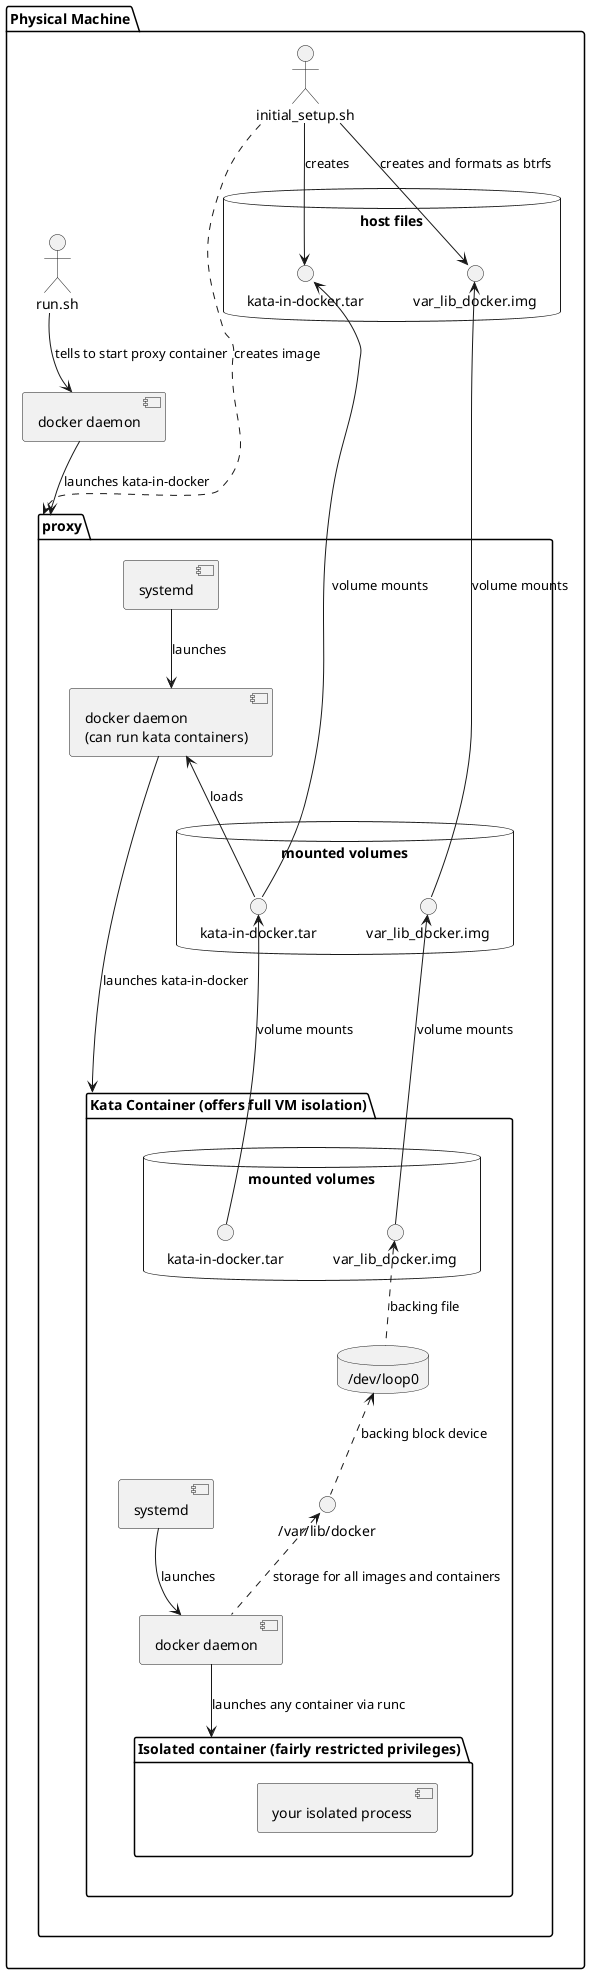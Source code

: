 @startuml
skinparam componentStyle uml2

package "Physical Machine" as physical {
    initial_setup.sh as initialSetup
    initialSetup ....> proxy : creates image
    run.sh as runScript
    [docker daemon] as outerDocker
    runScript --> outerDocker : tells to start proxy container
    outerDocker --> proxy : launches kata-in-docker

    database "host files" as host.volumes {
        () var_lib_docker.img as dockerImg.host
        () "kata-in-docker.tar" as kataInDocker.host
        initialSetup --> dockerImg.host : creates and formats as btrfs
        initialSetup --> kataInDocker.host : creates
    }
    package "Physical Machine Proxy Container (fairly high privileges)" as proxy {
        database "mounted volumes" as proxy.volumes {
            () "kata-in-docker.tar" as kataInDocker.proxy
            () var_lib_docker.img as dockerImg.proxy
            kataInDocker.host <--- kataInDocker.proxy : volume mounts
            dockerImg.host <--- dockerImg.proxy : volume mounts
        }
        [systemd]
        component kataDocker [
            docker daemon
            (can run kata containers)
        ]
        kataDocker <-- kataInDocker.proxy : loads
        systemd --> kataDocker : launches
        package "Kata Container (offers full VM isolation)" as kataContainer {
            database "mounted volumes" as kata.volumes {
                () "kata-in-docker.tar" as kataInDocker.kata
                () var_lib_docker.img as dockerImg.kata
                kataInDocker.proxy <--- kataInDocker.kata : volume mounts
                dockerImg.proxy <--- dockerImg.kata : volume mounts
            }
            database "/dev/loop0" as loop0
            () "/var/lib/docker" as varLibDocker
            loop0 <.. varLibDocker : backing block device
            [systemd] as nestedSystemd
            component "docker daemon" as nestedDocker
            varLibDocker <.. nestedDocker : storage for all images and containers
            package "Isolated container (fairly restricted privileges)" as isolatedContainer {
                [your isolated process] as isolatedProcess
            }
        }
        kataDocker --> kataContainer : launches kata-in-docker
        nestedSystemd --> nestedDocker : launches
        nestedDocker --> isolatedContainer : launches any container via runc
    }
    dockerImg.kata <.. loop0 : backing file
}

@enduml